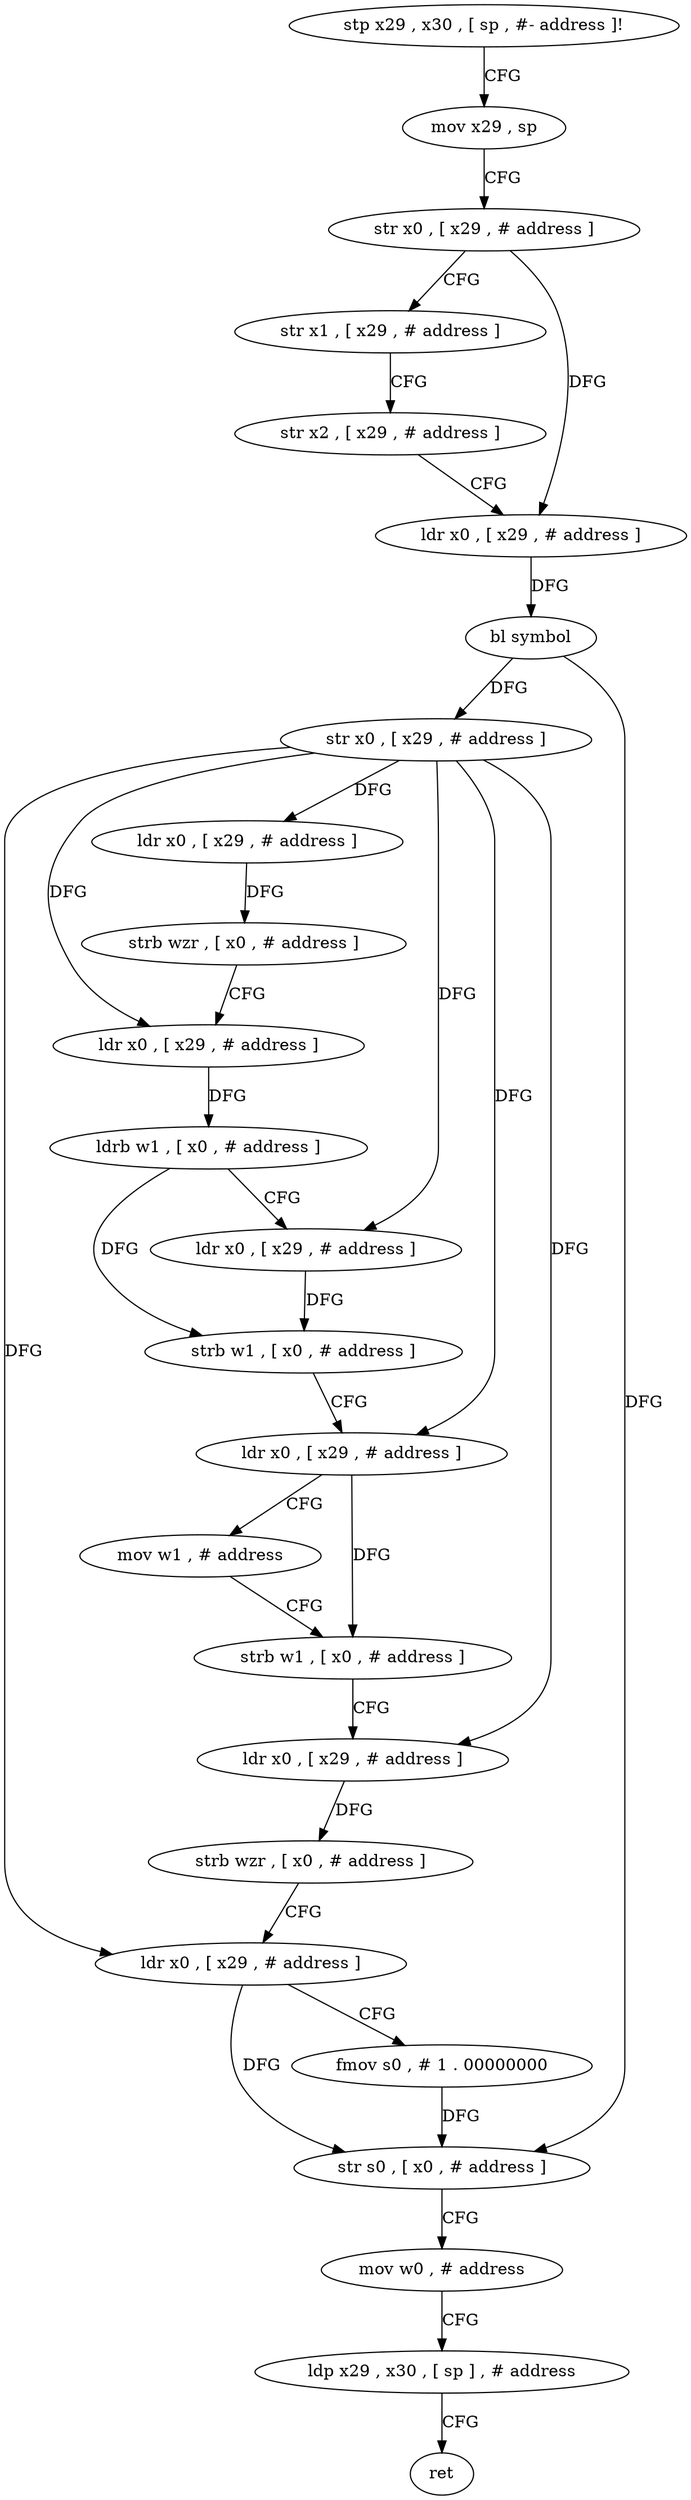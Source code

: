 digraph "func" {
"4274072" [label = "stp x29 , x30 , [ sp , #- address ]!" ]
"4274076" [label = "mov x29 , sp" ]
"4274080" [label = "str x0 , [ x29 , # address ]" ]
"4274084" [label = "str x1 , [ x29 , # address ]" ]
"4274088" [label = "str x2 , [ x29 , # address ]" ]
"4274092" [label = "ldr x0 , [ x29 , # address ]" ]
"4274096" [label = "bl symbol" ]
"4274100" [label = "str x0 , [ x29 , # address ]" ]
"4274104" [label = "ldr x0 , [ x29 , # address ]" ]
"4274108" [label = "strb wzr , [ x0 , # address ]" ]
"4274112" [label = "ldr x0 , [ x29 , # address ]" ]
"4274116" [label = "ldrb w1 , [ x0 , # address ]" ]
"4274120" [label = "ldr x0 , [ x29 , # address ]" ]
"4274124" [label = "strb w1 , [ x0 , # address ]" ]
"4274128" [label = "ldr x0 , [ x29 , # address ]" ]
"4274132" [label = "mov w1 , # address" ]
"4274136" [label = "strb w1 , [ x0 , # address ]" ]
"4274140" [label = "ldr x0 , [ x29 , # address ]" ]
"4274144" [label = "strb wzr , [ x0 , # address ]" ]
"4274148" [label = "ldr x0 , [ x29 , # address ]" ]
"4274152" [label = "fmov s0 , # 1 . 00000000" ]
"4274156" [label = "str s0 , [ x0 , # address ]" ]
"4274160" [label = "mov w0 , # address" ]
"4274164" [label = "ldp x29 , x30 , [ sp ] , # address" ]
"4274168" [label = "ret" ]
"4274072" -> "4274076" [ label = "CFG" ]
"4274076" -> "4274080" [ label = "CFG" ]
"4274080" -> "4274084" [ label = "CFG" ]
"4274080" -> "4274092" [ label = "DFG" ]
"4274084" -> "4274088" [ label = "CFG" ]
"4274088" -> "4274092" [ label = "CFG" ]
"4274092" -> "4274096" [ label = "DFG" ]
"4274096" -> "4274100" [ label = "DFG" ]
"4274096" -> "4274156" [ label = "DFG" ]
"4274100" -> "4274104" [ label = "DFG" ]
"4274100" -> "4274112" [ label = "DFG" ]
"4274100" -> "4274120" [ label = "DFG" ]
"4274100" -> "4274128" [ label = "DFG" ]
"4274100" -> "4274140" [ label = "DFG" ]
"4274100" -> "4274148" [ label = "DFG" ]
"4274104" -> "4274108" [ label = "DFG" ]
"4274108" -> "4274112" [ label = "CFG" ]
"4274112" -> "4274116" [ label = "DFG" ]
"4274116" -> "4274120" [ label = "CFG" ]
"4274116" -> "4274124" [ label = "DFG" ]
"4274120" -> "4274124" [ label = "DFG" ]
"4274124" -> "4274128" [ label = "CFG" ]
"4274128" -> "4274132" [ label = "CFG" ]
"4274128" -> "4274136" [ label = "DFG" ]
"4274132" -> "4274136" [ label = "CFG" ]
"4274136" -> "4274140" [ label = "CFG" ]
"4274140" -> "4274144" [ label = "DFG" ]
"4274144" -> "4274148" [ label = "CFG" ]
"4274148" -> "4274152" [ label = "CFG" ]
"4274148" -> "4274156" [ label = "DFG" ]
"4274152" -> "4274156" [ label = "DFG" ]
"4274156" -> "4274160" [ label = "CFG" ]
"4274160" -> "4274164" [ label = "CFG" ]
"4274164" -> "4274168" [ label = "CFG" ]
}
